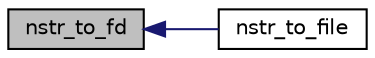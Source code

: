 digraph G
{
  edge [fontname="Helvetica",fontsize="10",labelfontname="Helvetica",labelfontsize="10"];
  node [fontname="Helvetica",fontsize="10",shape=record];
  rankdir=LR;
  Node1 [label="nstr_to_fd",height=0.2,width=0.4,color="black", fillcolor="grey75", style="filled" fontcolor="black"];
  Node1 -> Node2 [dir=back,color="midnightblue",fontsize="10",style="solid",fontname="Helvetica"];
  Node2 [label="nstr_to_file",height=0.2,width=0.4,color="black", fillcolor="white", style="filled",URL="$group___n___s_t_r.html#ga287229f34095426806d36c86be764d12",tooltip="Write a N_STR content into a file."];
}
